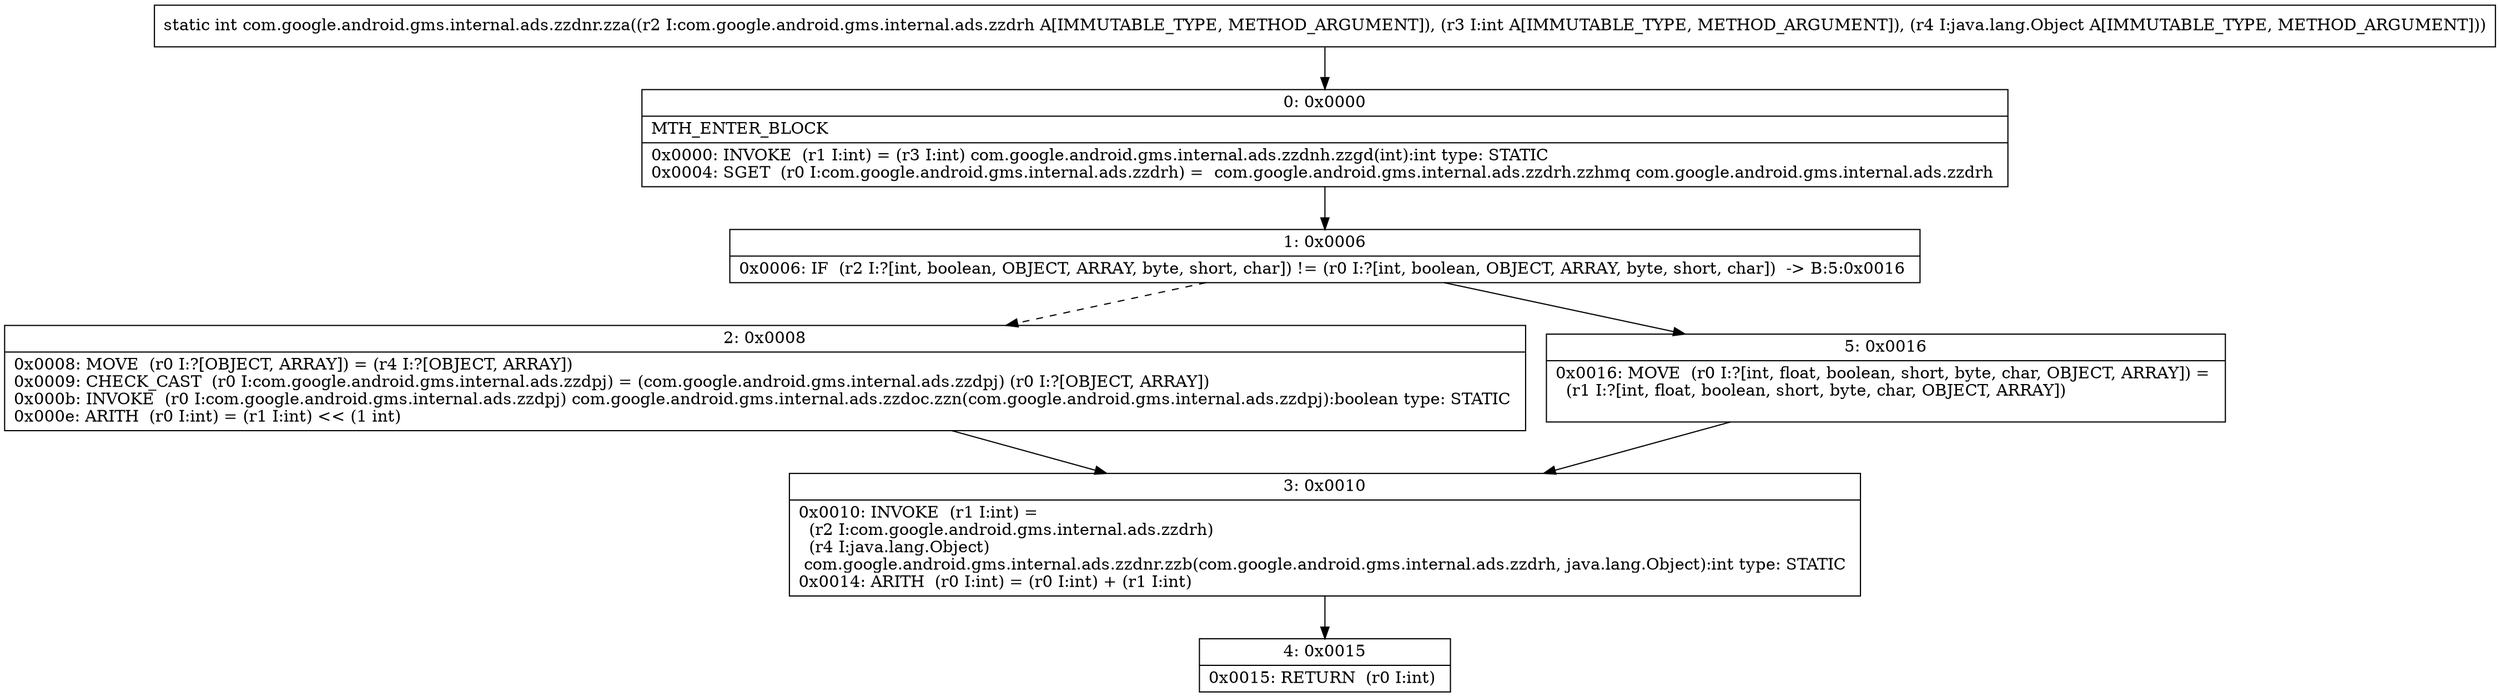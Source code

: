 digraph "CFG forcom.google.android.gms.internal.ads.zzdnr.zza(Lcom\/google\/android\/gms\/internal\/ads\/zzdrh;ILjava\/lang\/Object;)I" {
Node_0 [shape=record,label="{0\:\ 0x0000|MTH_ENTER_BLOCK\l|0x0000: INVOKE  (r1 I:int) = (r3 I:int) com.google.android.gms.internal.ads.zzdnh.zzgd(int):int type: STATIC \l0x0004: SGET  (r0 I:com.google.android.gms.internal.ads.zzdrh) =  com.google.android.gms.internal.ads.zzdrh.zzhmq com.google.android.gms.internal.ads.zzdrh \l}"];
Node_1 [shape=record,label="{1\:\ 0x0006|0x0006: IF  (r2 I:?[int, boolean, OBJECT, ARRAY, byte, short, char]) != (r0 I:?[int, boolean, OBJECT, ARRAY, byte, short, char])  \-\> B:5:0x0016 \l}"];
Node_2 [shape=record,label="{2\:\ 0x0008|0x0008: MOVE  (r0 I:?[OBJECT, ARRAY]) = (r4 I:?[OBJECT, ARRAY]) \l0x0009: CHECK_CAST  (r0 I:com.google.android.gms.internal.ads.zzdpj) = (com.google.android.gms.internal.ads.zzdpj) (r0 I:?[OBJECT, ARRAY]) \l0x000b: INVOKE  (r0 I:com.google.android.gms.internal.ads.zzdpj) com.google.android.gms.internal.ads.zzdoc.zzn(com.google.android.gms.internal.ads.zzdpj):boolean type: STATIC \l0x000e: ARITH  (r0 I:int) = (r1 I:int) \<\< (1 int) \l}"];
Node_3 [shape=record,label="{3\:\ 0x0010|0x0010: INVOKE  (r1 I:int) = \l  (r2 I:com.google.android.gms.internal.ads.zzdrh)\l  (r4 I:java.lang.Object)\l com.google.android.gms.internal.ads.zzdnr.zzb(com.google.android.gms.internal.ads.zzdrh, java.lang.Object):int type: STATIC \l0x0014: ARITH  (r0 I:int) = (r0 I:int) + (r1 I:int) \l}"];
Node_4 [shape=record,label="{4\:\ 0x0015|0x0015: RETURN  (r0 I:int) \l}"];
Node_5 [shape=record,label="{5\:\ 0x0016|0x0016: MOVE  (r0 I:?[int, float, boolean, short, byte, char, OBJECT, ARRAY]) = \l  (r1 I:?[int, float, boolean, short, byte, char, OBJECT, ARRAY])\l \l}"];
MethodNode[shape=record,label="{static int com.google.android.gms.internal.ads.zzdnr.zza((r2 I:com.google.android.gms.internal.ads.zzdrh A[IMMUTABLE_TYPE, METHOD_ARGUMENT]), (r3 I:int A[IMMUTABLE_TYPE, METHOD_ARGUMENT]), (r4 I:java.lang.Object A[IMMUTABLE_TYPE, METHOD_ARGUMENT])) }"];
MethodNode -> Node_0;
Node_0 -> Node_1;
Node_1 -> Node_2[style=dashed];
Node_1 -> Node_5;
Node_2 -> Node_3;
Node_3 -> Node_4;
Node_5 -> Node_3;
}

